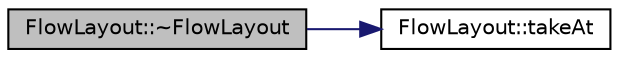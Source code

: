 digraph "FlowLayout::~FlowLayout"
{
  edge [fontname="Helvetica",fontsize="10",labelfontname="Helvetica",labelfontsize="10"];
  node [fontname="Helvetica",fontsize="10",shape=record];
  rankdir="LR";
  Node4 [label="FlowLayout::~FlowLayout",height=0.2,width=0.4,color="black", fillcolor="grey75", style="filled", fontcolor="black"];
  Node4 -> Node5 [color="midnightblue",fontsize="10",style="solid",fontname="Helvetica"];
  Node5 [label="FlowLayout::takeAt",height=0.2,width=0.4,color="black", fillcolor="white", style="filled",URL="$de/d94/class_flow_layout.html#a55dad3061f24ea01069d6496e55d4aab"];
}
